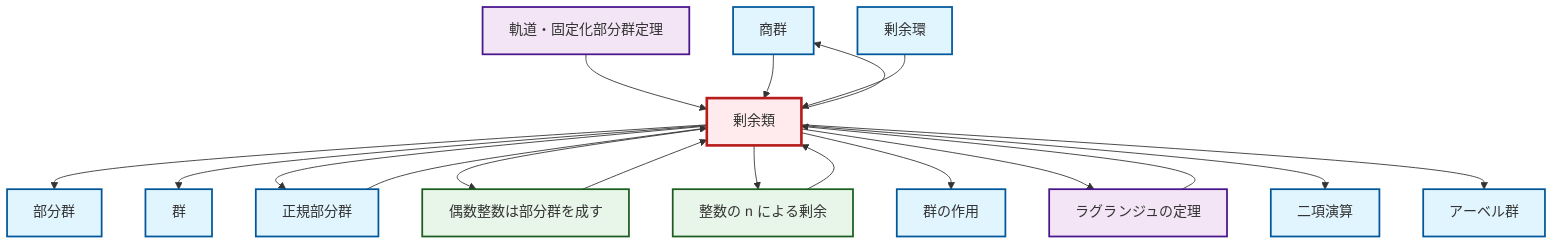 graph TD
    classDef definition fill:#e1f5fe,stroke:#01579b,stroke-width:2px
    classDef theorem fill:#f3e5f5,stroke:#4a148c,stroke-width:2px
    classDef axiom fill:#fff3e0,stroke:#e65100,stroke-width:2px
    classDef example fill:#e8f5e9,stroke:#1b5e20,stroke-width:2px
    classDef current fill:#ffebee,stroke:#b71c1c,stroke-width:3px
    def-quotient-group["商群"]:::definition
    thm-lagrange["ラグランジュの定理"]:::theorem
    def-binary-operation["二項演算"]:::definition
    def-abelian-group["アーベル群"]:::definition
    ex-even-integers-subgroup["偶数整数は部分群を成す"]:::example
    def-group-action["群の作用"]:::definition
    ex-quotient-integers-mod-n["整数の n による剰余"]:::example
    def-subgroup["部分群"]:::definition
    thm-orbit-stabilizer["軌道・固定化部分群定理"]:::theorem
    def-quotient-ring["剰余環"]:::definition
    def-coset["剰余類"]:::definition
    def-normal-subgroup["正規部分群"]:::definition
    def-group["群"]:::definition
    thm-orbit-stabilizer --> def-coset
    def-coset --> def-subgroup
    def-coset --> def-group
    thm-lagrange --> def-coset
    def-coset --> def-normal-subgroup
    def-quotient-group --> def-coset
    def-coset --> ex-even-integers-subgroup
    def-coset --> ex-quotient-integers-mod-n
    def-coset --> def-group-action
    def-quotient-ring --> def-coset
    ex-quotient-integers-mod-n --> def-coset
    def-normal-subgroup --> def-coset
    ex-even-integers-subgroup --> def-coset
    def-coset --> thm-lagrange
    def-coset --> def-quotient-group
    def-coset --> def-binary-operation
    def-coset --> def-abelian-group
    class def-coset current